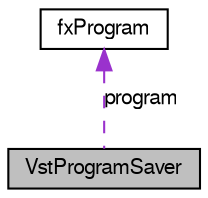 digraph G
{
  edge [fontname="FreeSans",fontsize="10",labelfontname="FreeSans",labelfontsize="10"];
  node [fontname="FreeSans",fontsize="10",shape=record];
  Node1 [label="VstProgramSaver",height=0.2,width=0.4,color="black", fillcolor="grey75", style="filled" fontcolor="black"];
  Node2 -> Node1 [dir=back,color="darkorchid3",fontsize="10",style="dashed",label="program",fontname="FreeSans"];
  Node2 [label="fxProgram",height=0.2,width=0.4,color="black", fillcolor="white", style="filled",URL="$structfx_program.html",tooltip="Struktura sluziaca na ukladanie zloziek fxp suboru (podla VST SDK)."];
}
